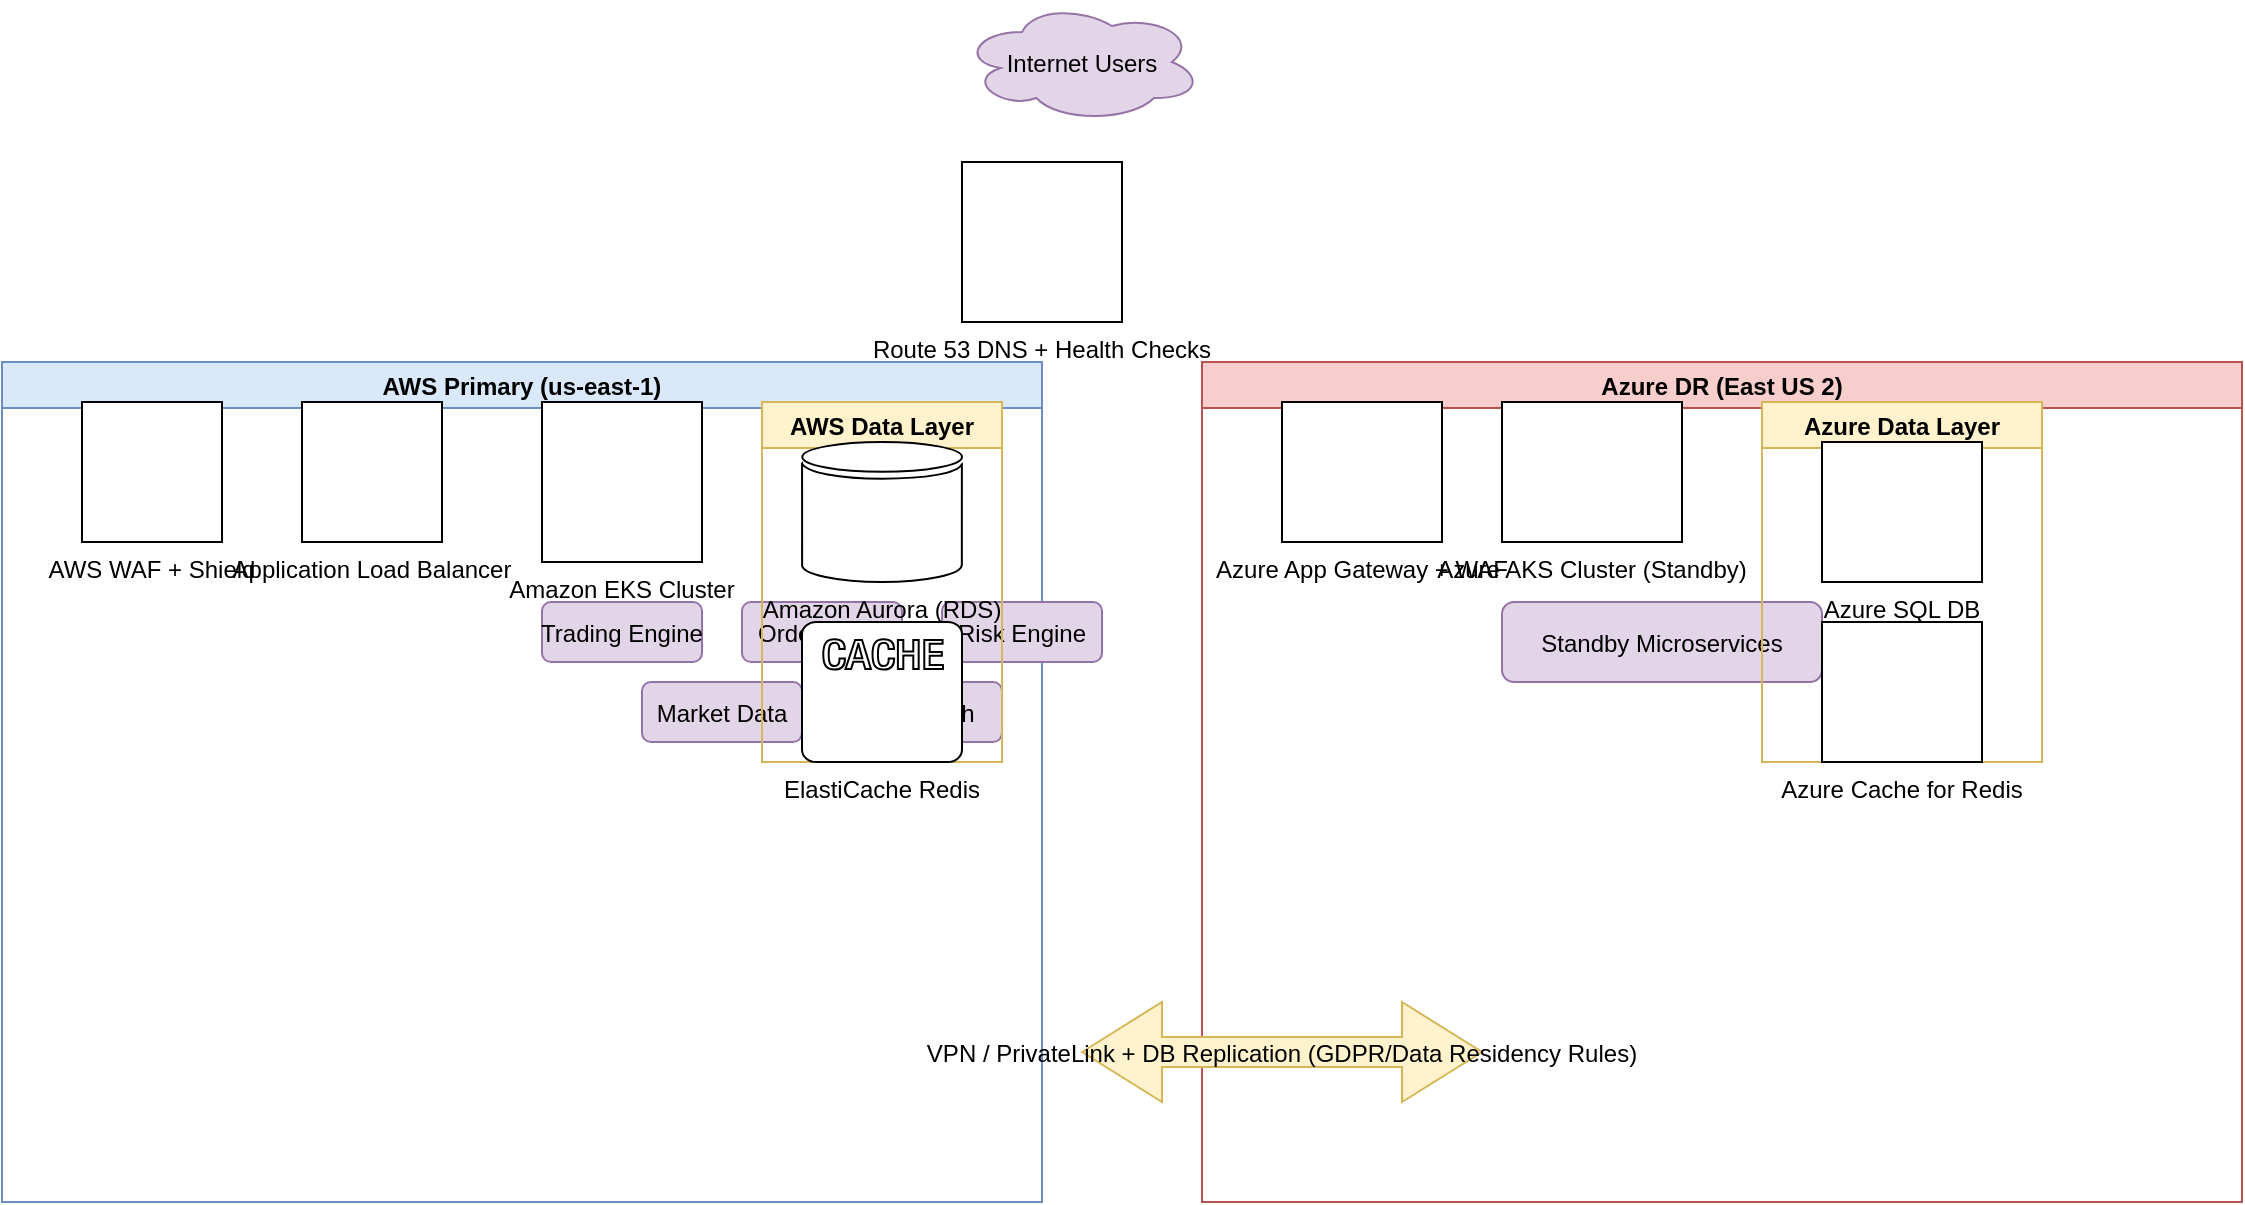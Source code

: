 <mxfile version="22.1.16" type="device">
    <diagram name="Enhanced Multi-Cloud Architecture" id="multi-cloud-arch-enhanced">
        <mxGraphModel dx="1422" dy="794" grid="1" gridSize="10" guides="1" tooltips="1" connect="1" arrows="1" fold="1" page="1" pageScale="1" pageWidth="1169" pageHeight="827" math="0" shadow="0">
            <root>
                <mxCell id="0" />
                <mxCell id="1" parent="0" />

                <!-- Internet -->
                <mxCell id="internet" value="Internet Users" style="shape=cloud;fillColor=#e1d5e7;strokeColor=#9673a6;" vertex="1" parent="1">
                    <mxGeometry x="520" y="20" width="120" height="60" as="geometry" />
                </mxCell>

                <!-- Route 53 -->
                <mxCell id="route53" value="Route 53 DNS + Health Checks" style="shape=mxgraph.aws.general.route_53;verticalLabelPosition=bottom;verticalAlign=top;" vertex="1" parent="1">
                    <mxGeometry x="520" y="100" width="80" height="80" as="geometry" />
                </mxCell>

                <!-- AWS Region -->
                <mxCell id="aws-region" value="AWS Primary (us-east-1)" style="swimlane;fillColor=#dae8fc;strokeColor=#6c8ebf;fontStyle=1;" vertex="1" parent="1">
                    <mxGeometry x="40" y="200" width="520" height="420" as="geometry" />
                </mxCell>

                <!-- AWS WAF -->
                <mxCell id="aws-waf" value="AWS WAF + Shield" style="shape=mxgraph.aws.security_identity_and_compliance.waf;verticalLabelPosition=bottom;verticalAlign=top;" vertex="1" parent="aws-region">
                    <mxGeometry x="40" y="20" width="70" height="70" as="geometry" />
                </mxCell>

                <!-- AWS ALB -->
                <mxCell id="alb" value="Application Load Balancer" style="shape=mxgraph.aws.network.application_load_balancer;verticalLabelPosition=bottom;verticalAlign=top;" vertex="1" parent="aws-region">
                    <mxGeometry x="150" y="20" width="70" height="70" as="geometry" />
                </mxCell>

                <!-- EKS -->
                <mxCell id="eks" value="Amazon EKS Cluster" style="shape=mxgraph.aws.compute.eks;verticalLabelPosition=bottom;verticalAlign=top;" vertex="1" parent="aws-region">
                    <mxGeometry x="270" y="20" width="80" height="80" as="geometry" />
                </mxCell>

                <!-- Microservices inside EKS -->
                <mxCell id="svc1" value="Trading Engine" style="rounded=1;fillColor=#e1d5e7;strokeColor=#9673a6;" vertex="1" parent="eks">
                    <mxGeometry x="0" y="100" width="80" height="30" as="geometry" />
                </mxCell>
                <mxCell id="svc2" value="Order Mgmt" style="rounded=1;fillColor=#e1d5e7;strokeColor=#9673a6;" vertex="1" parent="eks">
                    <mxGeometry x="100" y="100" width="80" height="30" as="geometry" />
                </mxCell>
                <mxCell id="svc3" value="Risk Engine" style="rounded=1;fillColor=#e1d5e7;strokeColor=#9673a6;" vertex="1" parent="eks">
                    <mxGeometry x="200" y="100" width="80" height="30" as="geometry" />
                </mxCell>
                <mxCell id="svc4" value="Market Data" style="rounded=1;fillColor=#e1d5e7;strokeColor=#9673a6;" vertex="1" parent="eks">
                    <mxGeometry x="50" y="140" width="80" height="30" as="geometry" />
                </mxCell>
                <mxCell id="svc5" value="User Auth" style="rounded=1;fillColor=#e1d5e7;strokeColor=#9673a6;" vertex="1" parent="eks">
                    <mxGeometry x="150" y="140" width="80" height="30" as="geometry" />
                </mxCell>

                <!-- AWS Data Layer -->
                <mxCell id="aws-data" value="AWS Data Layer" style="swimlane;fillColor=#fff2cc;strokeColor=#d6b656;" vertex="1" parent="aws-region">
                    <mxGeometry x="380" y="20" width="120" height="180" as="geometry" />
                </mxCell>
                <mxCell id="aurora" value="Amazon Aurora (RDS)" style="shape=mxgraph.aws.database.rds;verticalLabelPosition=bottom;verticalAlign=top;" vertex="1" parent="aws-data">
                    <mxGeometry x="20" y="20" width="80" height="70" as="geometry" />
                </mxCell>
                <mxCell id="redis" value="ElastiCache Redis" style="shape=mxgraph.aws.database.elasticache;verticalLabelPosition=bottom;verticalAlign=top;" vertex="1" parent="aws-data">
                    <mxGeometry x="20" y="110" width="80" height="70" as="geometry" />
                </mxCell>

                <!-- Azure Region -->
                <mxCell id="azure-region" value="Azure DR (East US 2)" style="swimlane;fillColor=#f8cecc;strokeColor=#b85450;fontStyle=1;" vertex="1" parent="1">
                    <mxGeometry x="640" y="200" width="520" height="420" as="geometry" />
                </mxCell>

                <!-- Azure Gateway -->
                <mxCell id="azure-gateway" value="Azure App Gateway + WAF" style="shape=mxgraph.azure.network.application_gateway;verticalLabelPosition=bottom;verticalAlign=top;" vertex="1" parent="azure-region">
                    <mxGeometry x="40" y="20" width="80" height="70" as="geometry" />
                </mxCell>

                <!-- AKS -->
                <mxCell id="aks" value="Azure AKS Cluster (Standby)" style="shape=mxgraph.azure.compute.kubernetes_services;verticalLabelPosition=bottom;verticalAlign=top;" vertex="1" parent="azure-region">
                    <mxGeometry x="150" y="20" width="90" height="70" as="geometry" />
                </mxCell>

                <!-- Standby Services -->
                <mxCell id="standby-svc" value="Standby Microservices" style="rounded=1;fillColor=#e1d5e7;strokeColor=#9673a6;" vertex="1" parent="aks">
                    <mxGeometry x="0" y="100" width="160" height="40" as="geometry" />
                </mxCell>

                <!-- Azure Data -->
                <mxCell id="azure-data" value="Azure Data Layer" style="swimlane;fillColor=#fff2cc;strokeColor=#d6b656;" vertex="1" parent="azure-region">
                    <mxGeometry x="280" y="20" width="140" height="180" as="geometry" />
                </mxCell>
                <mxCell id="azsql" value="Azure SQL DB" style="shape=mxgraph.azure.databases.sql_database;verticalLabelPosition=bottom;verticalAlign=top;" vertex="1" parent="azure-data">
                    <mxGeometry x="30" y="20" width="80" height="70" as="geometry" />
                </mxCell>
                <mxCell id="azredis" value="Azure Cache for Redis" style="shape=mxgraph.azure.databases.redis_cache;verticalLabelPosition=bottom;verticalAlign=top;" vertex="1" parent="azure-data">
                    <mxGeometry x="30" y="110" width="80" height="70" as="geometry" />
                </mxCell>

                <!-- Cross-cloud VPN/Replication -->
                <mxCell id="vpn" value="VPN / PrivateLink + DB Replication (GDPR/Data Residency Rules)" style="shape=doubleArrow;fillColor=#fff2cc;strokeColor=#d6b656;" vertex="1" parent="1">
                    <mxGeometry x="580" y="520" width="200" height="50" as="geometry" />
                </mxCell>

            </root>
        </mxGraphModel>
    </diagram>
</mxfile>
